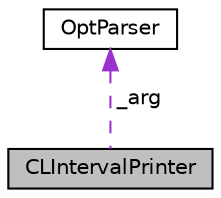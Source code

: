 digraph "CLIntervalPrinter"
{
  edge [fontname="Helvetica",fontsize="10",labelfontname="Helvetica",labelfontsize="10"];
  node [fontname="Helvetica",fontsize="10",shape=record];
  Node1 [label="CLIntervalPrinter",height=0.2,width=0.4,color="black", fillcolor="grey75", style="filled", fontcolor="black"];
  Node2 -> Node1 [dir="back",color="darkorchid3",fontsize="10",style="dashed",label=" _arg" ,fontname="Helvetica"];
  Node2 [label="OptParser",height=0.2,width=0.4,color="black", fillcolor="white", style="filled",URL="$class_opt_parser.html"];
}
